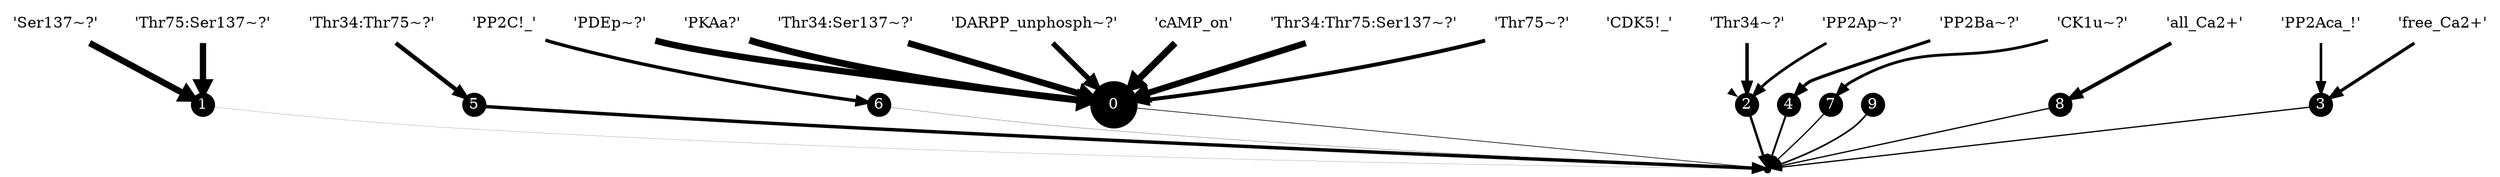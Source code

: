 strict digraph {
	node [shape=point];
	n1_3 -> n2_0 [penwidth=1.17];
	n0_14 -> n1_1 [penwidth=5.93];
	n0_7 -> n1_3 [penwidth=2.40];
	n0_16 -> n1_5 [penwidth=3.97];
	n1_6 -> n2_0 [penwidth=0.20];
	n0_10 -> n1_0 [penwidth=5.99];
	n0_3 -> n1_0 [penwidth=6.30];
	n1_2 -> n2_0 [penwidth=2.25];
	n0_15 -> n1_1 [penwidth=5.82];
	n0_17 -> n1_0 [penwidth=5.98];
	n1_5 -> n2_0 [penwidth=3.17];
	n0_11 -> n1_0 [penwidth=4.76];
	n0_4 -> n1_2 [penwidth=0.01];
	n1_1 -> n2_0 [penwidth=0.12];
	n0_0 -> n1_0 [penwidth=6.18];
	n0_18 -> n1_0 [penwidth=5.80];
	n1_4 -> n2_0 [penwidth=1.79];
	n0_12 -> n1_0 [penwidth=3.61];
	n0_5 -> n1_7 [penwidth=2.60];
	n1_9 -> n2_0 [penwidth=1.55];
	n1_0 -> n2_0 [penwidth=0.61];
	n0_8 -> n1_6 [penwidth=3.13];
	n0_1 -> n1_3 [penwidth=2.95];
	n0_13 -> n1_2 [penwidth=3.20];
	n0_6 -> n1_2 [penwidth=2.51];
	n1_8 -> n2_0 [penwidth=1.18];
	n1_7 -> n2_0 [penwidth=1.17];
	n0_9 -> n1_4 [penwidth=2.92];
	n0_2 -> n1_8 [penwidth=3.49];
	n1_3 [shape=circle,margin="0,0",style=filled,fillcolor=black,fontcolor=white,height=0.04,label="3"]
	n0_14 [label="'Ser137~?'",shape=none,fontcolor="black"]
	n0_7 [label="'PP2Aca_!'",shape=none,fontcolor="black"]
	n0_16 [label="'Thr34:Thr75~?'",shape=none,fontcolor="black"]
	n1_6 [shape=circle,margin="0,0",style=filled,fillcolor=black,fontcolor=white,height=0.00,label="6"]
	n0_10 [label="'PDEp~?'",shape=none,fontcolor="black"]
	n0_3 [label="'PKAa?'",shape=none,fontcolor="black"]
	n1_2 [shape=circle,margin="0,0",style=filled,fillcolor=black,fontcolor=white,height=0.04,label="2"]
	n0_15 [label="'Thr75:Ser137~?'",shape=none,fontcolor="black"]
	n0_6 [label="'PP2Ap~?'",shape=none,fontcolor="black"]
	n0_17 [label="'Thr34:Ser137~?'",shape=none,fontcolor="black"]
	n1_5 [shape=circle,margin="0,0",style=filled,fillcolor=black,fontcolor=white,height=0.00,label="5"]
	n0_11 [label="'DARPP_unphosph~?'",shape=none,fontcolor="black"]
	n0_4 [label="'CDK5!_'",shape=none,fontcolor="black"]
	n1_1 [shape=circle,margin="0,0",style=filled,fillcolor=black,fontcolor=white,height=0.11,label="1"]
	n0_0 [label="'cAMP_on'",shape=none,fontcolor="black"]
	n0_18 [label="'Thr34:Thr75:Ser137~?'",shape=none,fontcolor="black"]
	n1_4 [shape=circle,margin="0,0",style=filled,fillcolor=black,fontcolor=white,height=0.00,label="4"]
	n0_12 [label="'Thr75~?'",shape=none,fontcolor="black"]
	n0_5 [label="'CK1u~?'",shape=none,fontcolor="black"]
	n1_9 [shape=circle,margin="0,0",style=filled,fillcolor=black,fontcolor=white,height=-0.03,label="9"]
	n1_0 [shape=circle,margin="0,0",style=filled,fillcolor=black,fontcolor=white,height=0.60,label="0"]
	n0_8 [label="'PP2C!_'",shape=none,fontcolor="black"]
	n0_1 [label="'free_Ca2+'",shape=none,fontcolor="black"]
	n0_13 [label="'Thr34~?'",shape=none,fontcolor="black"]
	n2_0 [shape=point,height=0.08]
	n1_8 [shape=circle,margin="0,0",style=filled,fillcolor=black,fontcolor=white,height=-0.00,label="8"]
	n1_7 [shape=circle,margin="0,0",style=filled,fillcolor=black,fontcolor=white,height=0.00,label="7"]
	n0_9 [label="'PP2Ba~?'",shape=none,fontcolor="black"]
	n0_2 [label="'all_Ca2+'",shape=none,fontcolor="black"]
}